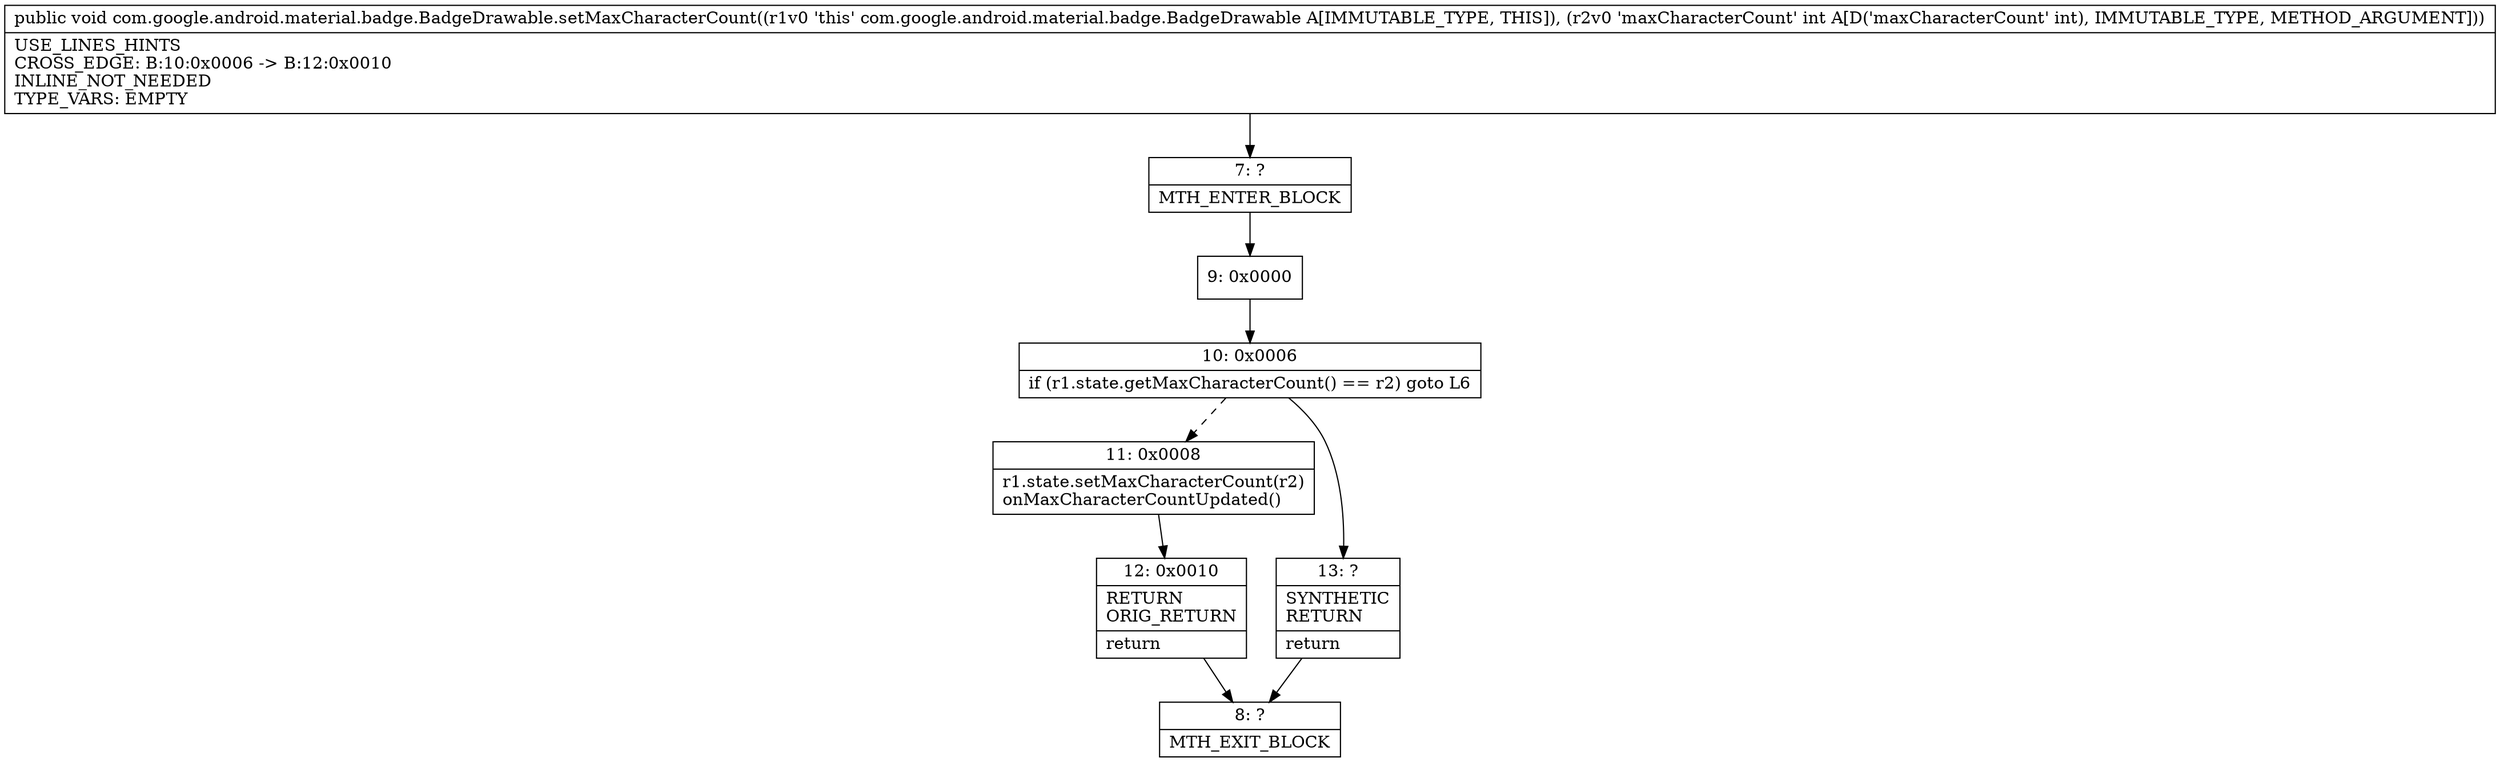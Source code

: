 digraph "CFG forcom.google.android.material.badge.BadgeDrawable.setMaxCharacterCount(I)V" {
Node_7 [shape=record,label="{7\:\ ?|MTH_ENTER_BLOCK\l}"];
Node_9 [shape=record,label="{9\:\ 0x0000}"];
Node_10 [shape=record,label="{10\:\ 0x0006|if (r1.state.getMaxCharacterCount() == r2) goto L6\l}"];
Node_11 [shape=record,label="{11\:\ 0x0008|r1.state.setMaxCharacterCount(r2)\lonMaxCharacterCountUpdated()\l}"];
Node_12 [shape=record,label="{12\:\ 0x0010|RETURN\lORIG_RETURN\l|return\l}"];
Node_8 [shape=record,label="{8\:\ ?|MTH_EXIT_BLOCK\l}"];
Node_13 [shape=record,label="{13\:\ ?|SYNTHETIC\lRETURN\l|return\l}"];
MethodNode[shape=record,label="{public void com.google.android.material.badge.BadgeDrawable.setMaxCharacterCount((r1v0 'this' com.google.android.material.badge.BadgeDrawable A[IMMUTABLE_TYPE, THIS]), (r2v0 'maxCharacterCount' int A[D('maxCharacterCount' int), IMMUTABLE_TYPE, METHOD_ARGUMENT]))  | USE_LINES_HINTS\lCROSS_EDGE: B:10:0x0006 \-\> B:12:0x0010\lINLINE_NOT_NEEDED\lTYPE_VARS: EMPTY\l}"];
MethodNode -> Node_7;Node_7 -> Node_9;
Node_9 -> Node_10;
Node_10 -> Node_11[style=dashed];
Node_10 -> Node_13;
Node_11 -> Node_12;
Node_12 -> Node_8;
Node_13 -> Node_8;
}

